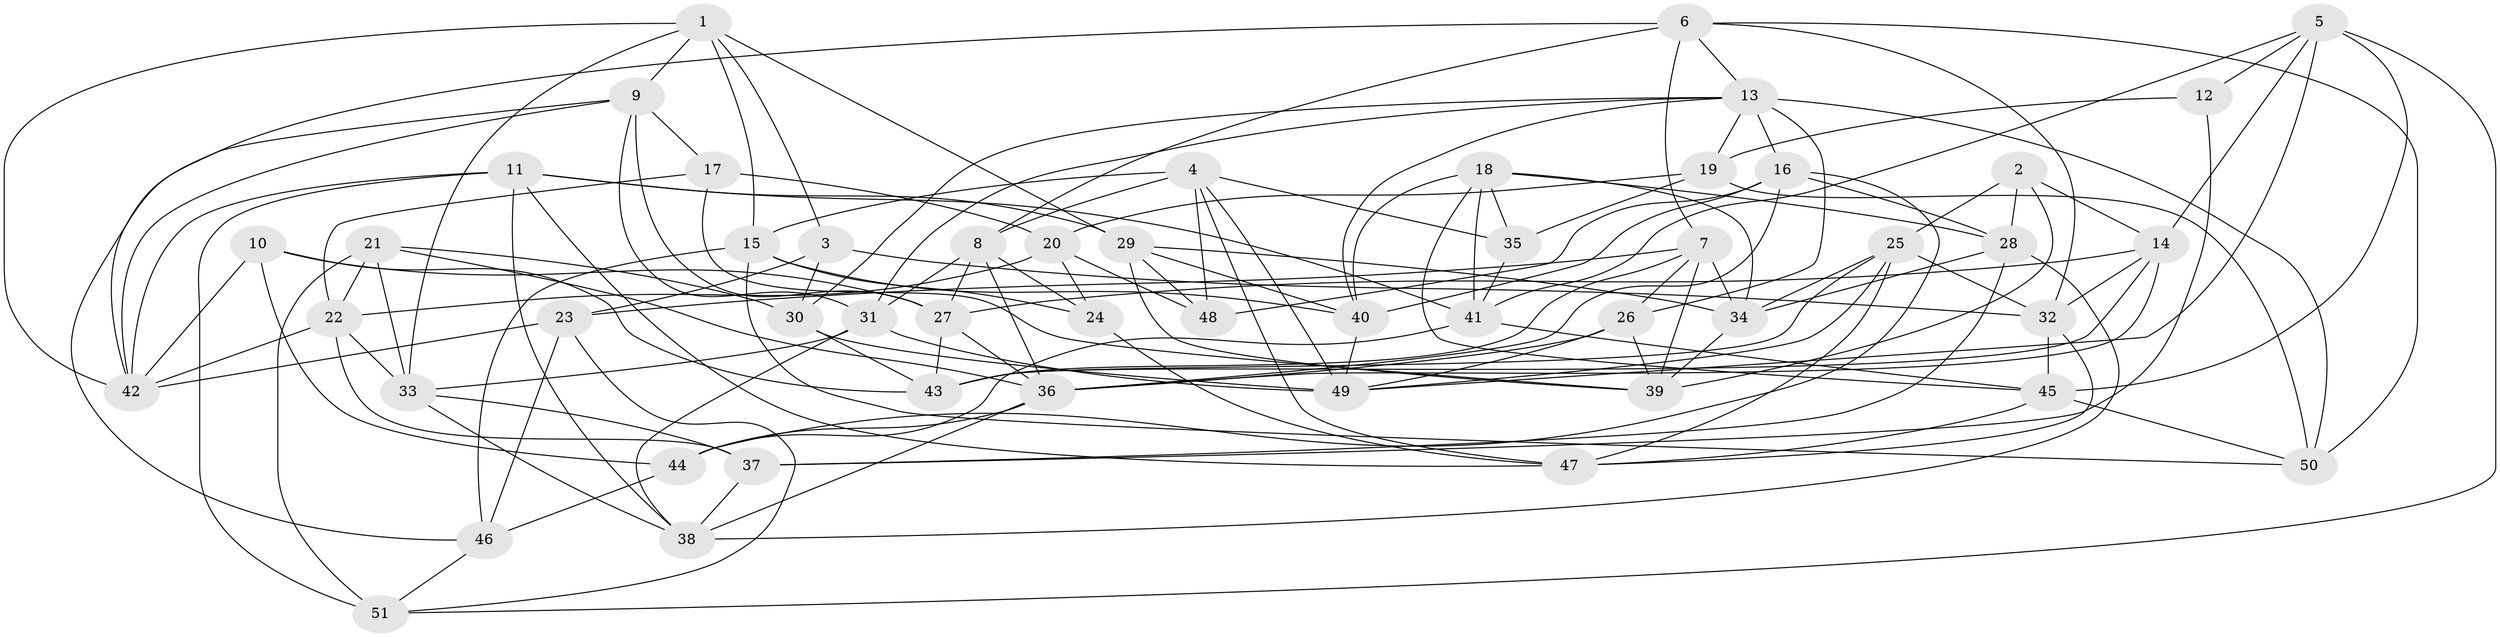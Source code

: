 // original degree distribution, {4: 1.0}
// Generated by graph-tools (version 1.1) at 2025/38/03/04/25 23:38:13]
// undirected, 51 vertices, 142 edges
graph export_dot {
  node [color=gray90,style=filled];
  1;
  2;
  3;
  4;
  5;
  6;
  7;
  8;
  9;
  10;
  11;
  12;
  13;
  14;
  15;
  16;
  17;
  18;
  19;
  20;
  21;
  22;
  23;
  24;
  25;
  26;
  27;
  28;
  29;
  30;
  31;
  32;
  33;
  34;
  35;
  36;
  37;
  38;
  39;
  40;
  41;
  42;
  43;
  44;
  45;
  46;
  47;
  48;
  49;
  50;
  51;
  1 -- 3 [weight=1.0];
  1 -- 9 [weight=1.0];
  1 -- 15 [weight=1.0];
  1 -- 29 [weight=1.0];
  1 -- 33 [weight=1.0];
  1 -- 42 [weight=1.0];
  2 -- 14 [weight=1.0];
  2 -- 25 [weight=1.0];
  2 -- 28 [weight=1.0];
  2 -- 39 [weight=1.0];
  3 -- 23 [weight=1.0];
  3 -- 30 [weight=1.0];
  3 -- 32 [weight=1.0];
  4 -- 8 [weight=1.0];
  4 -- 15 [weight=1.0];
  4 -- 35 [weight=1.0];
  4 -- 47 [weight=1.0];
  4 -- 48 [weight=1.0];
  4 -- 49 [weight=1.0];
  5 -- 12 [weight=1.0];
  5 -- 14 [weight=1.0];
  5 -- 41 [weight=1.0];
  5 -- 45 [weight=1.0];
  5 -- 49 [weight=1.0];
  5 -- 51 [weight=1.0];
  6 -- 7 [weight=1.0];
  6 -- 8 [weight=1.0];
  6 -- 13 [weight=1.0];
  6 -- 32 [weight=1.0];
  6 -- 42 [weight=1.0];
  6 -- 50 [weight=1.0];
  7 -- 23 [weight=1.0];
  7 -- 26 [weight=1.0];
  7 -- 34 [weight=1.0];
  7 -- 39 [weight=1.0];
  7 -- 43 [weight=1.0];
  8 -- 24 [weight=1.0];
  8 -- 27 [weight=1.0];
  8 -- 31 [weight=1.0];
  8 -- 36 [weight=1.0];
  9 -- 17 [weight=1.0];
  9 -- 27 [weight=1.0];
  9 -- 31 [weight=1.0];
  9 -- 42 [weight=1.0];
  9 -- 46 [weight=1.0];
  10 -- 27 [weight=1.0];
  10 -- 42 [weight=1.0];
  10 -- 43 [weight=1.0];
  10 -- 44 [weight=1.0];
  11 -- 29 [weight=1.0];
  11 -- 38 [weight=1.0];
  11 -- 41 [weight=1.0];
  11 -- 42 [weight=1.0];
  11 -- 47 [weight=1.0];
  11 -- 51 [weight=1.0];
  12 -- 19 [weight=1.0];
  12 -- 37 [weight=2.0];
  13 -- 16 [weight=1.0];
  13 -- 19 [weight=1.0];
  13 -- 26 [weight=2.0];
  13 -- 30 [weight=1.0];
  13 -- 31 [weight=1.0];
  13 -- 40 [weight=1.0];
  13 -- 50 [weight=2.0];
  14 -- 27 [weight=1.0];
  14 -- 32 [weight=1.0];
  14 -- 36 [weight=1.0];
  14 -- 43 [weight=1.0];
  15 -- 24 [weight=1.0];
  15 -- 40 [weight=1.0];
  15 -- 46 [weight=1.0];
  15 -- 50 [weight=1.0];
  16 -- 28 [weight=1.0];
  16 -- 36 [weight=1.0];
  16 -- 40 [weight=1.0];
  16 -- 44 [weight=1.0];
  16 -- 48 [weight=1.0];
  17 -- 20 [weight=1.0];
  17 -- 22 [weight=1.0];
  17 -- 39 [weight=1.0];
  18 -- 28 [weight=1.0];
  18 -- 34 [weight=1.0];
  18 -- 35 [weight=1.0];
  18 -- 40 [weight=1.0];
  18 -- 41 [weight=1.0];
  18 -- 45 [weight=1.0];
  19 -- 20 [weight=2.0];
  19 -- 35 [weight=1.0];
  19 -- 50 [weight=1.0];
  20 -- 22 [weight=1.0];
  20 -- 24 [weight=1.0];
  20 -- 48 [weight=1.0];
  21 -- 22 [weight=1.0];
  21 -- 30 [weight=1.0];
  21 -- 33 [weight=1.0];
  21 -- 36 [weight=1.0];
  21 -- 51 [weight=2.0];
  22 -- 33 [weight=1.0];
  22 -- 37 [weight=1.0];
  22 -- 42 [weight=1.0];
  23 -- 42 [weight=2.0];
  23 -- 46 [weight=1.0];
  23 -- 51 [weight=1.0];
  24 -- 47 [weight=1.0];
  25 -- 32 [weight=1.0];
  25 -- 34 [weight=1.0];
  25 -- 43 [weight=1.0];
  25 -- 47 [weight=1.0];
  25 -- 49 [weight=1.0];
  26 -- 36 [weight=1.0];
  26 -- 39 [weight=1.0];
  26 -- 49 [weight=1.0];
  27 -- 36 [weight=1.0];
  27 -- 43 [weight=1.0];
  28 -- 34 [weight=1.0];
  28 -- 37 [weight=1.0];
  28 -- 38 [weight=1.0];
  29 -- 34 [weight=1.0];
  29 -- 39 [weight=1.0];
  29 -- 40 [weight=1.0];
  29 -- 48 [weight=1.0];
  30 -- 43 [weight=1.0];
  30 -- 49 [weight=2.0];
  31 -- 33 [weight=1.0];
  31 -- 38 [weight=1.0];
  31 -- 49 [weight=1.0];
  32 -- 45 [weight=1.0];
  32 -- 47 [weight=1.0];
  33 -- 37 [weight=1.0];
  33 -- 38 [weight=1.0];
  34 -- 39 [weight=1.0];
  35 -- 41 [weight=1.0];
  36 -- 38 [weight=1.0];
  36 -- 44 [weight=1.0];
  37 -- 38 [weight=1.0];
  40 -- 49 [weight=1.0];
  41 -- 44 [weight=1.0];
  41 -- 45 [weight=1.0];
  44 -- 46 [weight=2.0];
  45 -- 47 [weight=1.0];
  45 -- 50 [weight=1.0];
  46 -- 51 [weight=1.0];
}
